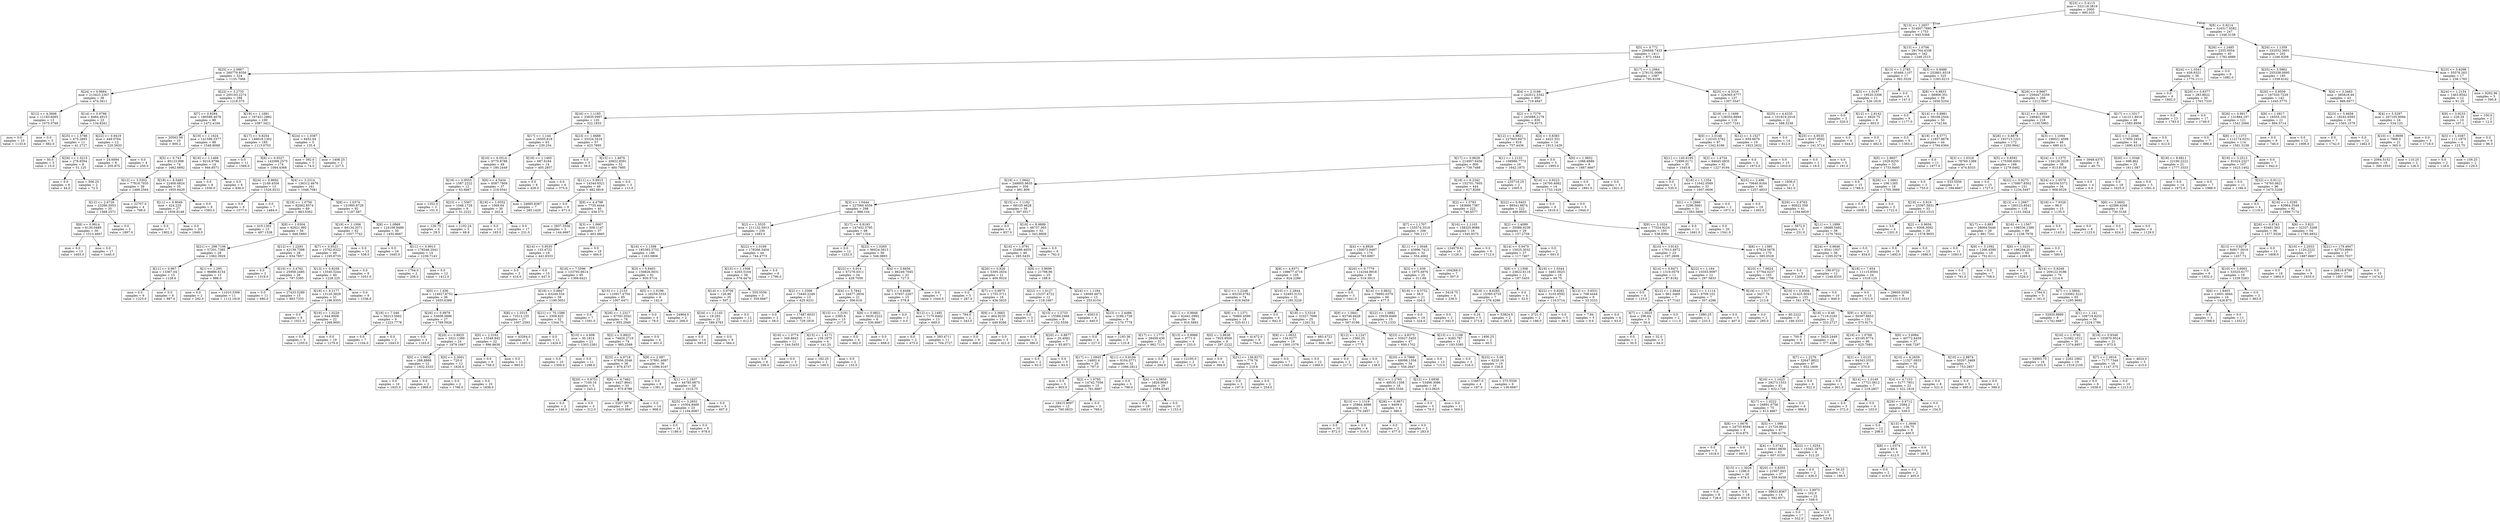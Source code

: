 digraph Tree {
node [shape=box] ;
0 [label="X[23] <= 5.4115\nmse = 332118.3819\nsamples = 2000\nvalue = 995.033"] ;
1 [label="X[13] <= 1.2657\nmse = 314507.7695\nsamples = 1753\nvalue = 945.5368"] ;
0 -> 1 [labeldistance=2.5, labelangle=45, headlabel="True"] ;
2 [label="X[5] <= 0.772\nmse = 294849.7433\nsamples = 1411\nvalue = 872.1644"] ;
1 -> 2 ;
3 [label="X[25] <= 2.0867\nmse = 260779.9356\nsamples = 324\nvalue = 1135.7068"] ;
2 -> 3 ;
4 [label="X[24] <= 0.9664\nmse = 213423.2307\nsamples = 36\nvalue = 474.3611"] ;
3 -> 4 ;
5 [label="X[12] <= 4.3606\nmse = 11183.6095\nsamples = 13\nvalue = 1075.0769"] ;
4 -> 5 ;
6 [label="mse = 0.0\nsamples = 10\nvalue = 1133.0"] ;
5 -> 6 ;
7 [label="mse = 0.0\nsamples = 3\nvalue = 882.0"] ;
5 -> 7 ;
8 [label="X[14] <= 0.9786\nmse = 8484.4915\nsamples = 23\nvalue = 134.8261"] ;
4 -> 8 ;
9 [label="X[25] <= 1.5786\nmse = 475.2893\nsamples = 11\nvalue = 41.2727"] ;
8 -> 9 ;
10 [label="mse = 50.0\nsamples = 3\nvalue = 15.0"] ;
9 -> 10 ;
11 [label="X[26] <= 1.0215\nmse = 278.8594\nsamples = 8\nvalue = 51.125"] ;
9 -> 11 ;
12 [label="mse = 0.0\nsamples = 6\nvalue = 44.0"] ;
11 -> 12 ;
13 [label="mse = 506.25\nsamples = 2\nvalue = 72.5"] ;
11 -> 13 ;
14 [label="X[22] <= 0.9419\nmse = 449.0764\nsamples = 12\nvalue = 220.5833"] ;
8 -> 14 ;
15 [label="mse = 24.6094\nsamples = 8\nvalue = 205.875"] ;
14 -> 15 ;
16 [label="mse = 0.0\nsamples = 4\nvalue = 250.0"] ;
14 -> 16 ;
17 [label="X[23] <= 3.2735\nmse = 205193.2274\nsamples = 288\nvalue = 1218.375"] ;
3 -> 17 ;
18 [label="X[7] <= 0.8284\nmse = 180598.4678\nsamples = 98\nvalue = 1472.4184"] ;
17 -> 18 ;
19 [label="mse = 20563.56\nsamples = 10\nvalue = 800.2"] ;
18 -> 19 ;
20 [label="X[19] <= 1.1624\nmse = 141599.3377\nsamples = 88\nvalue = 1548.8068"] ;
18 -> 20 ;
21 [label="X[5] <= 0.743\nmse = 85123.998\nsamples = 74\nvalue = 1662.6892"] ;
20 -> 21 ;
22 [label="X[12] <= 3.5302\nmse = 77818.7035\nsamples = 39\nvalue = 1489.2564"] ;
21 -> 22 ;
23 [label="X[12] <= 2.6726\nmse = 23266.3053\nsamples = 35\nvalue = 1568.2571"] ;
22 -> 23 ;
24 [label="X[8] <= 0.9814\nmse = 6130.0489\nsamples = 30\nvalue = 1513.4667"] ;
23 -> 24 ;
25 [label="mse = 0.0\nsamples = 13\nvalue = 1603.0"] ;
24 -> 25 ;
26 [label="mse = 0.0\nsamples = 17\nvalue = 1445.0"] ;
24 -> 26 ;
27 [label="mse = 0.0\nsamples = 5\nvalue = 1897.0"] ;
23 -> 27 ;
28 [label="mse = 22707.0\nsamples = 4\nvalue = 798.0"] ;
22 -> 28 ;
29 [label="X[18] <= 8.5483\nmse = 22400.6824\nsamples = 35\nvalue = 1855.9429"] ;
21 -> 29 ;
30 [label="X[11] <= 0.9049\nmse = 424.225\nsamples = 27\nvalue = 1936.8148"] ;
29 -> 30 ;
31 [label="mse = 0.0\nsamples = 7\nvalue = 1902.0"] ;
30 -> 31 ;
32 [label="mse = 0.0\nsamples = 20\nvalue = 1949.0"] ;
30 -> 32 ;
33 [label="mse = 0.0\nsamples = 8\nvalue = 1583.0"] ;
29 -> 33 ;
34 [label="X[16] <= 1.1468\nmse = 9216.9796\nsamples = 14\nvalue = 946.8571"] ;
20 -> 34 ;
35 [label="mse = 0.0\nsamples = 8\nvalue = 1030.0"] ;
34 -> 35 ;
36 [label="mse = 0.0\nsamples = 6\nvalue = 836.0"] ;
34 -> 36 ;
37 [label="X[19] <= 1.1681\nmse = 167421.2882\nsamples = 190\nvalue = 1087.3421"] ;
17 -> 37 ;
38 [label="X[17] <= 0.8254\nmse = 146618.1302\nsamples = 185\nvalue = 1113.0703"] ;
37 -> 38 ;
39 [label="mse = 0.0\nsamples = 11\nvalue = 1566.0"] ;
38 -> 39 ;
40 [label="X[8] <= 0.9327\nmse = 142098.2575\nsamples = 174\nvalue = 1084.4368"] ;
38 -> 40 ;
41 [label="X[24] <= 0.9692\nmse = 2149.4556\nsamples = 13\nvalue = 1526.9231"] ;
40 -> 41 ;
42 [label="mse = 0.0\nsamples = 6\nvalue = 1577.0"] ;
41 -> 42 ;
43 [label="mse = 0.0\nsamples = 7\nvalue = 1484.0"] ;
41 -> 43 ;
44 [label="X[4] <= 3.2314\nmse = 136312.4676\nsamples = 161\nvalue = 1048.7081"] ;
40 -> 44 ;
45 [label="X[19] <= 1.0756\nmse = 82062.8574\nsamples = 69\nvalue = 863.5362"] ;
44 -> 45 ;
46 [label="mse = 410.1302\nsamples = 13\nvalue = 497.1538"] ;
45 -> 46 ;
47 [label="X[8] <= 1.0304\nmse = 62621.992\nsamples = 56\nvalue = 948.5893"] ;
45 -> 47 ;
48 [label="X[21] <= 298.7106\nmse = 57201.7385\nsamples = 28\nvalue = 1062.3929"] ;
47 -> 48 ;
49 [label="X[11] <= 0.967\nmse = 13367.04\nsamples = 15\nvalue = 1128.6"] ;
48 -> 49 ;
50 [label="mse = 0.0\nsamples = 9\nvalue = 1223.0"] ;
49 -> 50 ;
51 [label="mse = 0.0\nsamples = 6\nvalue = 987.0"] ;
49 -> 51 ;
52 [label="X[1] <= 1.295\nmse = 96886.6154\nsamples = 13\nvalue = 986.0"] ;
48 -> 52 ;
53 [label="mse = 0.0\nsamples = 2\nvalue = 292.0"] ;
52 -> 53 ;
54 [label="mse = 11010.3306\nsamples = 11\nvalue = 1112.1818"] ;
52 -> 54 ;
55 [label="X[12] <= 1.2293\nmse = 42139.7398\nsamples = 28\nvalue = 834.7857"] ;
47 -> 55 ;
56 [label="mse = 0.0\nsamples = 2\nvalue = 1319.0"] ;
55 -> 56 ;
57 [label="X[10] <= 3.4762\nmse = 25958.2485\nsamples = 26\nvalue = 797.5385"] ;
55 -> 57 ;
58 [label="mse = 0.0\nsamples = 11\nvalue = 680.0"] ;
57 -> 58 ;
59 [label="mse = 27433.5289\nsamples = 15\nvalue = 883.7333"] ;
57 -> 59 ;
60 [label="X[8] <= 1.0374\nmse = 131995.8729\nsamples = 92\nvalue = 1187.587"] ;
44 -> 60 ;
61 [label="X[19] <= 1.1006\nmse = 84134.2071\nsamples = 62\nvalue = 1057.7742"] ;
60 -> 61 ;
62 [label="X[7] <= 0.9521\nmse = 15762.8322\nsamples = 49\nvalue = 1195.6735"] ;
61 -> 62 ;
63 [label="X[13] <= 0.8258\nmse = 13540.5244\nsamples = 40\nvalue = 1228.225"] ;
62 -> 63 ;
64 [label="X[18] <= 9.2177\nmse = 13120.3829\nsamples = 31\nvalue = 1196.9355"] ;
63 -> 64 ;
65 [label="mse = 0.0\nsamples = 9\nvalue = 1021.0"] ;
64 -> 65 ;
66 [label="X[19] <= 1.0229\nmse = 644.9008\nsamples = 22\nvalue = 1268.9091"] ;
64 -> 66 ;
67 [label="mse = 0.0\nsamples = 3\nvalue = 1205.0"] ;
66 -> 67 ;
68 [label="mse = 0.0\nsamples = 19\nvalue = 1279.0"] ;
66 -> 68 ;
69 [label="mse = 0.0\nsamples = 9\nvalue = 1336.0"] ;
63 -> 69 ;
70 [label="mse = 0.0\nsamples = 9\nvalue = 1051.0"] ;
62 -> 70 ;
71 [label="mse = 0.0\nsamples = 13\nvalue = 538.0"] ;
61 -> 71 ;
72 [label="X[8] <= 1.0868\nmse = 124109.8489\nsamples = 30\nvalue = 1455.8667"] ;
60 -> 72 ;
73 [label="mse = 0.0\nsamples = 16\nvalue = 1645.0"] ;
72 -> 73 ;
74 [label="X[11] <= 0.9913\nmse = 178346.2041\nsamples = 14\nvalue = 1239.7143"] ;
72 -> 74 ;
75 [label="mse = 1764.0\nsamples = 2\nvalue = 206.0"] ;
74 -> 75 ;
76 [label="mse = 0.0\nsamples = 12\nvalue = 1412.0"] ;
74 -> 76 ;
77 [label="X[24] <= 1.0387\nmse = 6452.64\nsamples = 5\nvalue = 135.4"] ;
37 -> 77 ;
78 [label="mse = 392.0\nsamples = 3\nvalue = 74.0"] ;
77 -> 78 ;
79 [label="mse = 1406.25\nsamples = 2\nvalue = 227.5"] ;
77 -> 79 ;
80 [label="X[17] <= 1.2064\nmse = 278132.0096\nsamples = 1087\nvalue = 793.6109"] ;
2 -> 80 ;
81 [label="X[4] <= 2.3188\nmse = 242012.5342\nsamples = 950\nvalue = 719.4947"] ;
80 -> 81 ;
82 [label="X[16] <= 1.1185\nmse = 33835.0997\nsamples = 120\nvalue = 322.1833"] ;
81 -> 82 ;
83 [label="X[17] <= 1.144\nmse = 16505.618\nsamples = 63\nvalue = 230.254"] ;
82 -> 83 ;
84 [label="X[10] <= 6.0514\nmse = 9770.8788\nsamples = 49\nvalue = 180.2449"] ;
83 -> 84 ;
85 [label="X[19] <= 0.9555\nmse = 1587.2222\nsamples = 12\nvalue = 63.6667"] ;
84 -> 85 ;
86 [label="mse = 1352.0\nsamples = 3\nvalue = 101.0"] ;
85 -> 86 ;
87 [label="X[23] <= 1.5567\nmse = 1046.1728\nsamples = 9\nvalue = 51.2222"] ;
85 -> 87 ;
88 [label="mse = 126.75\nsamples = 4\nvalue = 29.5"] ;
87 -> 88 ;
89 [label="mse = 1102.24\nsamples = 5\nvalue = 68.6"] ;
87 -> 89 ;
90 [label="X[6] <= 4.5434\nmse = 6587.7809\nsamples = 37\nvalue = 218.0541"] ;
84 -> 90 ;
91 [label="X[19] <= 1.0552\nmse = 1069.64\nsamples = 30\nvalue = 202.4"] ;
90 -> 91 ;
92 [label="mse = 0.0\nsamples = 13\nvalue = 165.0"] ;
91 -> 92 ;
93 [label="mse = 0.0\nsamples = 17\nvalue = 231.0"] ;
91 -> 93 ;
94 [label="mse = 24685.8367\nsamples = 7\nvalue = 285.1429"] ;
90 -> 94 ;
95 [label="X[19] <= 1.1465\nmse = 687.9184\nsamples = 14\nvalue = 405.2857"] ;
83 -> 95 ;
96 [label="mse = 0.0\nsamples = 8\nvalue = 428.0"] ;
95 -> 96 ;
97 [label="mse = 0.0\nsamples = 6\nvalue = 375.0"] ;
95 -> 97 ;
98 [label="X[23] <= 1.6688\nmse = 33324.3416\nsamples = 57\nvalue = 423.7895"] ;
82 -> 98 ;
99 [label="mse = 0.0\nsamples = 5\nvalue = 39.0"] ;
98 -> 99 ;
100 [label="X[15] <= 1.4676\nmse = 20922.8591\nsamples = 52\nvalue = 460.7885"] ;
98 -> 100 ;
101 [label="X[11] <= 0.8915\nmse = 14344.9321\nsamples = 49\nvalue = 482.0816"] ;
100 -> 101 ;
102 [label="mse = 0.0\nsamples = 9\nvalue = 671.0"] ;
101 -> 102 ;
103 [label="X[9] <= 4.4798\nmse = 7735.4444\nsamples = 40\nvalue = 439.575"] ;
101 -> 103 ;
104 [label="mse = 2837.5556\nsamples = 3\nvalue = 144.6667"] ;
103 -> 104 ;
105 [label="X[3] <= 1.0667\nmse = 509.1147\nsamples = 37\nvalue = 463.4865"] ;
103 -> 105 ;
106 [label="X[14] <= 0.9535\nmse = 133.4722\nsamples = 18\nvalue = 441.8333"] ;
105 -> 106 ;
107 [label="mse = 0.0\nsamples = 3\nvalue = 416.0"] ;
106 -> 107 ;
108 [label="mse = 0.0\nsamples = 15\nvalue = 447.0"] ;
106 -> 108 ;
109 [label="mse = 0.0\nsamples = 19\nvalue = 484.0"] ;
105 -> 109 ;
110 [label="mse = 0.0\nsamples = 3\nvalue = 113.0"] ;
100 -> 110 ;
111 [label="X[2] <= 1.7279\nmse = 245988.2178\nsamples = 830\nvalue = 776.9373"] ;
81 -> 111 ;
112 [label="X[12] <= 4.9821\nmse = 227603.8473\nsamples = 816\nvalue = 757.4436"] ;
111 -> 112 ;
113 [label="X[17] <= 0.9629\nmse = 214007.6456\nsamples = 800\nvalue = 739.7488"] ;
112 -> 113 ;
114 [label="X[19] <= 1.0642\nmse = 248805.9635\nsamples = 356\nvalue = 891.809"] ;
113 -> 114 ;
115 [label="X[3] <= 1.0444\nmse = 227060.4556\nsamples = 298\nvalue = 988.104"] ;
114 -> 115 ;
116 [label="X[2] <= 1.5535\nmse = 211132.5913\nsamples = 230\nvalue = 1083.0"] ;
115 -> 116 ;
117 [label="X[16] <= 1.1398\nmse = 185385.3752\nsamples = 186\nvalue = 1163.0806"] ;
116 -> 117 ;
118 [label="X[18] <= 7.5596\nmse = 133793.6614\nsamples = 95\nvalue = 1366.6421"] ;
117 -> 118 ;
119 [label="X[0] <= 1.456\nmse = 114927.6752\nsamples = 36\nvalue = 1655.6389"] ;
118 -> 119 ;
120 [label="X[18] <= 7.046\nmse = 50213.5062\nsamples = 9\nvalue = 1223.7778"] ;
119 -> 120 ;
121 [label="mse = 0.0\nsamples = 7\nvalue = 1104.0"] ;
120 -> 121 ;
122 [label="mse = 0.0\nsamples = 2\nvalue = 1643.0"] ;
120 -> 122 ;
123 [label="X[26] <= 0.9979\nmse = 53608.3896\nsamples = 27\nvalue = 1799.5926"] ;
119 -> 123 ;
124 [label="mse = 0.0\nsamples = 3\nvalue = 1163.0"] ;
123 -> 124 ;
125 [label="X[20] <= 0.8925\nmse = 3321.1389\nsamples = 24\nvalue = 1879.1667"] ;
123 -> 125 ;
126 [label="X[0] <= 1.9852\nmse = 268.8889\nsamples = 12\nvalue = 1932.3333"] ;
125 -> 126 ;
127 [label="mse = 0.0\nsamples = 10\nvalue = 1925.0"] ;
126 -> 127 ;
128 [label="mse = 0.0\nsamples = 2\nvalue = 1969.0"] ;
126 -> 128 ;
129 [label="X[0] <= 2.3001\nmse = 720.0\nsamples = 12\nvalue = 1826.0"] ;
125 -> 129 ;
130 [label="mse = 0.0\nsamples = 2\nvalue = 1766.0"] ;
129 -> 130 ;
131 [label="mse = 0.0\nsamples = 10\nvalue = 1838.0"] ;
129 -> 131 ;
132 [label="X[19] <= 0.9847\nmse = 63249.534\nsamples = 59\nvalue = 1190.3051"] ;
118 -> 132 ;
133 [label="X[8] <= 1.0315\nmse = 72513.155\nsamples = 27\nvalue = 1007.2593"] ;
132 -> 133 ;
134 [label="X[0] <= 2.3162\nmse = 13349.845\nsamples = 22\nvalue = 896.8636"] ;
133 -> 134 ;
135 [label="mse = 0.0\nsamples = 9\nvalue = 758.0"] ;
134 -> 135 ;
136 [label="mse = 0.0\nsamples = 13\nvalue = 993.0"] ;
134 -> 136 ;
137 [label="mse = 43264.0\nsamples = 5\nvalue = 1493.0"] ;
133 -> 137 ;
138 [label="X[21] <= 70.1586\nmse = 3309.625\nsamples = 32\nvalue = 1344.75"] ;
132 -> 138 ;
139 [label="mse = 0.0\nsamples = 11\nvalue = 1424.0"] ;
138 -> 139 ;
140 [label="X[10] <= 4.608\nmse = 30.1814\nsamples = 21\nvalue = 1303.2381"] ;
138 -> 140 ;
141 [label="mse = 0.0\nsamples = 10\nvalue = 1309.0"] ;
140 -> 141 ;
142 [label="mse = 0.0\nsamples = 11\nvalue = 1298.0"] ;
140 -> 142 ;
143 [label="X[3] <= 0.8403\nmse = 150826.0031\nsamples = 91\nvalue = 950.5714"] ;
117 -> 143 ;
144 [label="X[15] <= 1.2153\nmse = 110917.4754\nsamples = 85\nvalue = 1007.6471"] ;
143 -> 144 ;
145 [label="mse = 0.0\nsamples = 7\nvalue = 1591.0"] ;
144 -> 145 ;
146 [label="X[26] <= 1.2317\nmse = 87591.0541\nsamples = 78\nvalue = 955.2949"] ;
144 -> 146 ;
147 [label="X[2] <= 0.8825\nmse = 74820.2719\nsamples = 74\nvalue = 985.2568"] ;
146 -> 147 ;
148 [label="X[25] <= 4.9718\nmse = 67856.3546\nsamples = 38\nvalue = 879.4737"] ;
147 -> 148 ;
149 [label="X[20] <= 0.8751\nmse = 7100.16\nsamples = 5\nvalue = 243.2"] ;
148 -> 149 ;
150 [label="mse = 0.0\nsamples = 2\nvalue = 140.0"] ;
149 -> 150 ;
151 [label="mse = 0.0\nsamples = 3\nvalue = 312.0"] ;
149 -> 151 ;
152 [label="X[9] <= 4.7482\nmse = 6427.8641\nsamples = 33\nvalue = 975.8788"] ;
148 -> 152 ;
153 [label="mse = 5267.5679\nsamples = 19\nvalue = 1025.8947"] ;
152 -> 153 ;
154 [label="mse = 0.0\nsamples = 14\nvalue = 908.0"] ;
152 -> 154 ;
155 [label="X[9] <= 2.087\nmse = 57891.4097\nsamples = 36\nvalue = 1096.9167"] ;
147 -> 155 ;
156 [label="mse = 0.0\nsamples = 8\nvalue = 1381.0"] ;
155 -> 156 ;
157 [label="X[1] <= 1.1837\nmse = 44785.6875\nsamples = 28\nvalue = 1015.75"] ;
155 -> 157 ;
158 [label="X[25] <= 3.2852\nmse = 10304.8469\nsamples = 23\nvalue = 1104.6087"] ;
157 -> 158 ;
159 [label="mse = 0.0\nsamples = 14\nvalue = 1186.0"] ;
158 -> 159 ;
160 [label="mse = 0.0\nsamples = 9\nvalue = 978.0"] ;
158 -> 160 ;
161 [label="mse = 0.0\nsamples = 5\nvalue = 607.0"] ;
157 -> 161 ;
162 [label="mse = 0.0\nsamples = 4\nvalue = 401.0"] ;
146 -> 162 ;
163 [label="X[5] <= 1.0196\nmse = 16259.3333\nsamples = 6\nvalue = 142.0"] ;
143 -> 163 ;
164 [label="mse = 0.0\nsamples = 4\nvalue = 79.0"] ;
163 -> 164 ;
165 [label="mse = 24964.0\nsamples = 2\nvalue = 268.0"] ;
163 -> 165 ;
166 [label="X[22] <= 1.0199\nmse = 178266.3404\nsamples = 44\nvalue = 744.4773"] ;
116 -> 166 ;
167 [label="X[15] <= 1.1508\nmse = 4263.5104\nsamples = 38\nvalue = 578.4474"] ;
166 -> 167 ;
168 [label="X[14] <= 0.9706\nmse = 126.96\nsamples = 35\nvalue = 597.2"] ;
167 -> 168 ;
169 [label="X[24] <= 1.1145\nmse = 19.293\nsamples = 23\nvalue = 589.4783"] ;
168 -> 169 ;
170 [label="mse = 0.0\nsamples = 14\nvalue = 593.0"] ;
169 -> 170 ;
171 [label="mse = 0.0\nsamples = 9\nvalue = 584.0"] ;
169 -> 171 ;
172 [label="mse = 0.0\nsamples = 12\nvalue = 612.0"] ;
168 -> 172 ;
173 [label="mse = 555.5556\nsamples = 3\nvalue = 359.6667"] ;
167 -> 173 ;
174 [label="mse = 0.0\nsamples = 6\nvalue = 1796.0"] ;
166 -> 174 ;
175 [label="X[17] <= 0.8193\nmse = 147452.3795\nsamples = 68\nvalue = 667.1324"] ;
115 -> 175 ;
176 [label="mse = 0.0\nsamples = 12\nvalue = 1232.0"] ;
175 -> 176 ;
177 [label="X[22] <= 1.0265\nmse = 96024.5813\nsamples = 56\nvalue = 546.0893"] ;
175 -> 177 ;
178 [label="X[22] <= 0.914\nmse = 67276.0311\nsamples = 34\nvalue = 428.7059"] ;
177 -> 178 ;
179 [label="X[2] <= 1.3306\nmse = 73440.2249\nsamples = 13\nvalue = 625.9231"] ;
178 -> 179 ;
180 [label="mse = 0.0\nsamples = 2\nvalue = 58.0"] ;
179 -> 180 ;
181 [label="mse = 17487.6033\nsamples = 11\nvalue = 729.1818"] ;
179 -> 181 ;
182 [label="X[4] <= 5.7842\nmse = 24477.2834\nsamples = 21\nvalue = 306.619"] ;
178 -> 182 ;
183 [label="X[15] <= 1.3191\nmse = 2385.6\nsamples = 15\nvalue = 217.0"] ;
182 -> 183 ;
184 [label="X[16] <= 1.0774\nmse = 349.8843\nsamples = 11\nvalue = 244.5455"] ;
183 -> 184 ;
185 [label="mse = 0.0\nsamples = 8\nvalue = 256.0"] ;
184 -> 185 ;
186 [label="mse = 0.0\nsamples = 3\nvalue = 214.0"] ;
184 -> 186 ;
187 [label="X[15] <= 1.4171\nmse = 159.1875\nsamples = 4\nvalue = 141.25"] ;
183 -> 187 ;
188 [label="mse = 182.25\nsamples = 2\nvalue = 149.5"] ;
187 -> 188 ;
189 [label="mse = 0.0\nsamples = 2\nvalue = 133.0"] ;
187 -> 189 ;
190 [label="X[8] <= 0.9821\nmse = 9430.2222\nsamples = 6\nvalue = 530.6667"] ;
182 -> 190 ;
191 [label="mse = 0.0\nsamples = 4\nvalue = 462.0"] ;
190 -> 191 ;
192 [label="mse = 0.0\nsamples = 2\nvalue = 668.0"] ;
190 -> 192 ;
193 [label="X[4] <= 5.6656\nmse = 86249.7045\nsamples = 22\nvalue = 727.5"] ;
177 -> 193 ;
194 [label="X[7] <= 0.8498\nmse = 57937.2267\nsamples = 15\nvalue = 579.8"] ;
193 -> 194 ;
195 [label="mse = 0.0\nsamples = 2\nvalue = 0.0"] ;
194 -> 195 ;
196 [label="X[12] <= 2.1485\nmse = 7175.8462\nsamples = 13\nvalue = 669.0"] ;
194 -> 196 ;
197 [label="mse = 0.0\nsamples = 2\nvalue = 475.0"] ;
196 -> 197 ;
198 [label="mse = 393.4711\nsamples = 11\nvalue = 704.2727"] ;
196 -> 198 ;
199 [label="mse = 0.0\nsamples = 7\nvalue = 1044.0"] ;
193 -> 199 ;
200 [label="X[15] <= 1.1182\nmse = 68105.4628\nsamples = 58\nvalue = 397.0517"] ;
114 -> 200 ;
201 [label="mse = 0.0\nsamples = 6\nvalue = 857.0"] ;
200 -> 201 ;
202 [label="X[18] <= 8.9889\nmse = 48737.365\nsamples = 52\nvalue = 343.9808"] ;
200 -> 202 ;
203 [label="X[16] <= 1.0791\nmse = 25498.4655\nsamples = 46\nvalue = 285.5435"] ;
202 -> 203 ;
204 [label="X[20] <= 0.928\nmse = 5395.2834\nsamples = 21\nvalue = 400.9524"] ;
203 -> 204 ;
205 [label="mse = 0.0\nsamples = 5\nvalue = 287.0"] ;
204 -> 205 ;
206 [label="X[7] <= 0.9975\nmse = 1755.3711\nsamples = 16\nvalue = 436.5625"] ;
204 -> 206 ;
207 [label="mse = 784.0\nsamples = 2\nvalue = 343.0"] ;
206 -> 207 ;
208 [label="X[9] <= 3.3663\nmse = 464.9235\nsamples = 14\nvalue = 449.9286"] ;
206 -> 208 ;
209 [label="mse = 0.0\nsamples = 9\nvalue = 466.0"] ;
208 -> 209 ;
210 [label="mse = 0.0\nsamples = 5\nvalue = 421.0"] ;
208 -> 210 ;
211 [label="X[9] <= 3.9699\nmse = 21798.96\nsamples = 25\nvalue = 188.6"] ;
203 -> 211 ;
212 [label="X[22] <= 1.0127\nmse = 15237.4722\nsamples = 12\nvalue = 118.1667"] ;
211 -> 212 ;
213 [label="mse = 0.0\nsamples = 3\nvalue = 15.0"] ;
212 -> 213 ;
214 [label="X[15] <= 1.2733\nmse = 15586.2469\nsamples = 9\nvalue = 152.5556"] ;
212 -> 214 ;
215 [label="mse = 0.0\nsamples = 2\nvalue = 386.0"] ;
214 -> 215 ;
216 [label="X[20] <= 0.8877\nmse = 20.4082\nsamples = 7\nvalue = 85.8571"] ;
214 -> 216 ;
217 [label="mse = 0.0\nsamples = 2\nvalue = 93.0"] ;
216 -> 217 ;
218 [label="mse = 0.0\nsamples = 5\nvalue = 83.0"] ;
216 -> 218 ;
219 [label="X[24] <= 1.1184\nmse = 19049.4675\nsamples = 13\nvalue = 253.6154"] ;
211 -> 219 ;
220 [label="mse = 4563.0\nsamples = 4\nvalue = 440.0"] ;
219 -> 220 ;
221 [label="X[23] <= 2.4486\nmse = 3186.1728\nsamples = 9\nvalue = 170.7778"] ;
219 -> 221 ;
222 [label="mse = 0.0\nsamples = 4\nvalue = 227.0"] ;
221 -> 222 ;
223 [label="mse = 1183.36\nsamples = 5\nvalue = 125.8"] ;
221 -> 223 ;
224 [label="mse = 0.0\nsamples = 6\nvalue = 792.0"] ;
202 -> 224 ;
225 [label="X[18] <= 6.2342\nmse = 152701.7605\nsamples = 444\nvalue = 617.8266"] ;
113 -> 225 ;
226 [label="X[2] <= 1.5783\nmse = 183666.7387\nsamples = 222\nvalue = 746.6577"] ;
225 -> 226 ;
227 [label="X[7] <= 1.1707\nmse = 155574.3516\nsamples = 206\nvalue = 700.1117"] ;
226 -> 227 ;
228 [label="X[4] <= 4.8926\nmse = 150072.9497\nsamples = 174\nvalue = 763.6897"] ;
227 -> 228 ;
229 [label="X[9] <= 4.8371\nmse = 108677.4716\nsamples = 105\nvalue = 924.2286"] ;
228 -> 229 ;
230 [label="X[1] <= 1.2248\nmse = 93230.0782\nsamples = 74\nvalue = 816.9459"] ;
229 -> 230 ;
231 [label="X[11] <= 0.9948\nmse = 62441.0992\nsamples = 56\nvalue = 910.5893"] ;
230 -> 231 ;
232 [label="X[17] <= 1.1771\nmse = 28458.436\nsamples = 52\nvalue = 962.7115"] ;
231 -> 232 ;
233 [label="X[17] <= 1.0945\nmse = 14802.4\nsamples = 20\nvalue = 797.0"] ;
232 -> 233 ;
234 [label="mse = 0.0\nsamples = 5\nvalue = 903.0"] ;
233 -> 234 ;
235 [label="X[2] <= 1.0785\nmse = 14742.7556\nsamples = 15\nvalue = 761.6667"] ;
233 -> 235 ;
236 [label="mse = 18415.9097\nsamples = 12\nvalue = 760.0833"] ;
235 -> 236 ;
237 [label="mse = 0.0\nsamples = 3\nvalue = 768.0"] ;
235 -> 237 ;
238 [label="X[11] <= 0.8194\nmse = 9104.0771\nsamples = 32\nvalue = 1066.2812"] ;
232 -> 238 ;
239 [label="mse = 0.0\nsamples = 3\nvalue = 798.0"] ;
238 -> 239 ;
240 [label="X[4] <= 4.0859\nmse = 1829.9643\nsamples = 29\nvalue = 1094.0345"] ;
238 -> 240 ;
241 [label="mse = 0.0\nsamples = 19\nvalue = 1063.0"] ;
240 -> 241 ;
242 [label="mse = 0.0\nsamples = 10\nvalue = 1153.0"] ;
240 -> 242 ;
243 [label="X[13] <= 0.8988\nmse = 9771.0\nsamples = 4\nvalue = 233.0"] ;
231 -> 243 ;
244 [label="mse = 0.0\nsamples = 2\nvalue = 294.0"] ;
243 -> 244 ;
245 [label="mse = 12100.0\nsamples = 2\nvalue = 172.0"] ;
243 -> 245 ;
246 [label="X[8] <= 1.1371\nmse = 76860.4599\nsamples = 18\nvalue = 525.6111"] ;
230 -> 246 ;
247 [label="X[0] <= 3.8636\nmse = 7925.9506\nsamples = 9\nvalue = 297.2222"] ;
246 -> 247 ;
248 [label="mse = 0.0\nsamples = 4\nvalue = 394.0"] ;
247 -> 248 ;
249 [label="X[21] <= 136.8272\nmse = 779.76\nsamples = 5\nvalue = 219.8"] ;
247 -> 249 ;
250 [label="mse = 0.0\nsamples = 3\nvalue = 197.0"] ;
249 -> 250 ;
251 [label="mse = 0.0\nsamples = 2\nvalue = 254.0"] ;
249 -> 251 ;
252 [label="mse = 41472.0\nsamples = 9\nvalue = 754.0"] ;
246 -> 252 ;
253 [label="X[10] <= 2.2844\nmse = 52493.3153\nsamples = 31\nvalue = 1180.3226"] ;
229 -> 253 ;
254 [label="mse = 0.0\nsamples = 6\nvalue = 842.0"] ;
253 -> 254 ;
255 [label="X[18] <= 5.5318\nmse = 31027.7696\nsamples = 25\nvalue = 1261.52"] ;
253 -> 255 ;
256 [label="X[8] <= 1.0633\nmse = 134.0277\nsamples = 19\nvalue = 1360.1579"] ;
255 -> 256 ;
257 [label="mse = 0.0\nsamples = 7\nvalue = 1345.0"] ;
256 -> 257 ;
258 [label="mse = 0.0\nsamples = 12\nvalue = 1369.0"] ;
256 -> 258 ;
259 [label="mse = 483.4722\nsamples = 6\nvalue = 949.1667"] ;
255 -> 259 ;
260 [label="X[20] <= 0.7779\nmse = 114164.9918\nsamples = 69\nvalue = 519.3913"] ;
228 -> 260 ;
261 [label="mse = 0.0\nsamples = 3\nvalue = 1441.0"] ;
260 -> 261 ;
262 [label="X[14] <= 0.8632\nmse = 78992.0379\nsamples = 66\nvalue = 477.5"] ;
260 -> 262 ;
263 [label="X[9] <= 1.3841\nmse = 63746.8428\nsamples = 51\nvalue = 567.0196"] ;
262 -> 263 ;
264 [label="X[12] <= 4.1247\nmse = 1560.25\nsamples = 4\nvalue = 177.5"] ;
263 -> 264 ;
265 [label="mse = 0.0\nsamples = 2\nvalue = 217.0"] ;
264 -> 265 ;
266 [label="mse = 0.0\nsamples = 2\nvalue = 138.0"] ;
264 -> 266 ;
267 [label="X[23] <= 4.8375\nmse = 55027.5455\nsamples = 47\nvalue = 600.1702"] ;
263 -> 267 ;
268 [label="X[20] <= 0.7969\nmse = 69098.1358\nsamples = 34\nvalue = 556.2647"] ;
267 -> 268 ;
269 [label="X[1] <= 1.2765\nmse = 48535.1358\nsamples = 18\nvalue = 683.5556"] ;
268 -> 269 ;
270 [label="X[13] <= 1.1319\nmse = 25864.4898\nsamples = 14\nvalue = 770.2857"] ;
269 -> 270 ;
271 [label="mse = 0.0\nsamples = 10\nvalue = 872.0"] ;
270 -> 271 ;
272 [label="mse = 0.0\nsamples = 4\nvalue = 516.0"] ;
270 -> 272 ;
273 [label="X[26] <= 0.9871\nmse = 9409.0\nsamples = 4\nvalue = 380.0"] ;
269 -> 273 ;
274 [label="mse = 0.0\nsamples = 2\nvalue = 477.0"] ;
273 -> 274 ;
275 [label="mse = 0.0\nsamples = 2\nvalue = 283.0"] ;
273 -> 275 ;
276 [label="X[12] <= 3.6838\nmse = 53496.3086\nsamples = 16\nvalue = 413.0625"] ;
268 -> 276 ;
277 [label="mse = 0.0\nsamples = 5\nvalue = 70.0"] ;
276 -> 277 ;
278 [label="mse = 0.0\nsamples = 11\nvalue = 569.0"] ;
276 -> 278 ;
279 [label="mse = 0.0\nsamples = 13\nvalue = 715.0"] ;
267 -> 279 ;
280 [label="X[22] <= 1.0892\nmse = 10939.8489\nsamples = 15\nvalue = 173.1333"] ;
262 -> 280 ;
281 [label="X[13] <= 1.1198\nmse = 9283.787\nsamples = 13\nvalue = 193.5385"] ;
280 -> 281 ;
282 [label="mse = 0.0\nsamples = 3\nvalue = 316.0"] ;
281 -> 282 ;
283 [label="X[23] <= 5.08\nmse = 6220.16\nsamples = 10\nvalue = 156.8"] ;
281 -> 283 ;
284 [label="mse = 13467.0\nsamples = 4\nvalue = 187.0"] ;
283 -> 284 ;
285 [label="mse = 375.5556\nsamples = 6\nvalue = 136.6667"] ;
283 -> 285 ;
286 [label="mse = 1406.25\nsamples = 2\nvalue = 40.5"] ;
280 -> 286 ;
287 [label="X[11] <= 1.0048\nmse = 43996.7412\nsamples = 32\nvalue = 354.4062"] ;
227 -> 287 ;
288 [label="X[3] <= 1.039\nmse = 1975.4976\nsamples = 25\nvalue = 311.68"] ;
287 -> 288 ;
289 [label="X[18] <= 4.3752\nmse = 38.0\nsamples = 21\nvalue = 326.0"] ;
288 -> 289 ;
290 [label="mse = 0.0\nsamples = 19\nvalue = 324.0"] ;
289 -> 290 ;
291 [label="mse = 0.0\nsamples = 2\nvalue = 345.0"] ;
289 -> 291 ;
292 [label="mse = 5418.75\nsamples = 4\nvalue = 236.5"] ;
288 -> 292 ;
293 [label="mse = 164268.0\nsamples = 7\nvalue = 507.0"] ;
287 -> 293 ;
294 [label="X[16] <= 1.1103\nmse = 158325.8086\nsamples = 16\nvalue = 1345.9375"] ;
226 -> 294 ;
295 [label="mse = 124679.61\nsamples = 10\nvalue = 1126.3"] ;
294 -> 295 ;
296 [label="mse = 0.0\nsamples = 6\nvalue = 1712.0"] ;
294 -> 296 ;
297 [label="X[22] <= 0.9403\nmse = 88541.8874\nsamples = 222\nvalue = 488.9955"] ;
225 -> 297 ;
298 [label="X[2] <= 1.4099\nmse = 35089.9239\nsamples = 29\nvalue = 157.2759"] ;
297 -> 298 ;
299 [label="X[14] <= 0.9479\nmse = 15025.3032\nsamples = 27\nvalue = 117.7407"] ;
298 -> 299 ;
300 [label="X[8] <= 1.1308\nmse = 23622.6116\nsamples = 11\nvalue = 187.5455"] ;
299 -> 300 ;
301 [label="X[18] <= 8.6285\nmse = 15395.6735\nsamples = 7\nvalue = 276.4286"] ;
300 -> 301 ;
302 [label="mse = 0.16\nsamples = 5\nvalue = 273.8"] ;
301 -> 302 ;
303 [label="mse = 53824.0\nsamples = 2\nvalue = 283.0"] ;
301 -> 303 ;
304 [label="mse = 0.0\nsamples = 4\nvalue = 32.0"] ;
300 -> 304 ;
305 [label="X[19] <= 1.0344\nmse = 3461.5625\nsamples = 16\nvalue = 69.75"] ;
299 -> 305 ;
306 [label="X[22] <= 0.9282\nmse = 3103.9592\nsamples = 7\nvalue = 116.5714"] ;
305 -> 306 ;
307 [label="mse = 3721.0\nsamples = 2\nvalue = 188.0"] ;
306 -> 307 ;
308 [label="mse = 0.0\nsamples = 5\nvalue = 88.0"] ;
306 -> 308 ;
309 [label="X[12] <= 3.6531\nmse = 708.4444\nsamples = 9\nvalue = 33.3333"] ;
305 -> 309 ;
310 [label="mse = 7.84\nsamples = 5\nvalue = 9.6"] ;
309 -> 310 ;
311 [label="mse = 0.0\nsamples = 4\nvalue = 63.0"] ;
309 -> 311 ;
312 [label="mse = 0.0\nsamples = 2\nvalue = 691.0"] ;
298 -> 312 ;
313 [label="X[9] <= 3.1024\nmse = 77554.9224\nsamples = 193\nvalue = 538.8394"] ;
297 -> 313 ;
314 [label="X[10] <= 3.9143\nmse = 17013.4972\nsamples = 23\nvalue = 197.2609"] ;
313 -> 314 ;
315 [label="X[14] <= 0.8471\nmse = 1319.0579\nsamples = 11\nvalue = 87.8182"] ;
314 -> 315 ;
316 [label="mse = 0.0\nsamples = 4\nvalue = 123.0"] ;
315 -> 316 ;
317 [label="X[12] <= 2.8848\nmse = 961.3469\nsamples = 7\nvalue = 67.7143"] ;
315 -> 317 ;
318 [label="X[7] <= 1.0025\nmse = 296.64\nsamples = 5\nvalue = 50.4"] ;
317 -> 318 ;
319 [label="mse = 0.0\nsamples = 2\nvalue = 30.0"] ;
318 -> 319 ;
320 [label="mse = 32.0\nsamples = 3\nvalue = 64.0"] ;
318 -> 320 ;
321 [label="mse = 0.0\nsamples = 2\nvalue = 111.0"] ;
317 -> 321 ;
322 [label="X[22] <= 1.164\nmse = 10355.9097\nsamples = 12\nvalue = 297.5833"] ;
314 -> 322 ;
323 [label="X[22] <= 1.1114\nmse = 6709.102\nsamples = 7\nvalue = 357.4286"] ;
322 -> 323 ;
324 [label="mse = 1980.25\nsamples = 2\nvalue = 233.5"] ;
323 -> 324 ;
325 [label="mse = 0.0\nsamples = 5\nvalue = 407.0"] ;
323 -> 325 ;
326 [label="X[19] <= 1.017\nmse = 3427.76\nsamples = 5\nvalue = 213.8"] ;
322 -> 326 ;
327 [label="mse = 0.0\nsamples = 2\nvalue = 285.0"] ;
326 -> 327 ;
328 [label="mse = 80.2222\nsamples = 3\nvalue = 166.3333"] ;
326 -> 328 ;
329 [label="X[8] <= 1.1385\nmse = 67824.5678\nsamples = 170\nvalue = 585.0529"] ;
313 -> 329 ;
330 [label="X[10] <= 7.6624\nmse = 57764.0237\nsamples = 165\nvalue = 566.1758"] ;
329 -> 330 ;
331 [label="X[19] <= 0.9306\nmse = 51425.6043\nsamples = 155\nvalue = 541.4774"] ;
330 -> 331 ;
332 [label="X[18] <= 8.46\nmse = 7119.0165\nsamples = 22\nvalue = 333.2727"] ;
331 -> 332 ;
333 [label="mse = 700.0\nsamples = 8\nvalue = 256.0"] ;
332 -> 333 ;
334 [label="mse = 5425.2449\nsamples = 14\nvalue = 377.4286"] ;
332 -> 334 ;
335 [label="X[9] <= 4.9114\nmse = 50397.8653\nsamples = 133\nvalue = 575.9173"] ;
331 -> 335 ;
336 [label="X[19] <= 1.0768\nmse = 45195.9774\nsamples = 96\nvalue = 625.7083"] ;
335 -> 336 ;
337 [label="X[7] <= 1.2276\nmse = 32647.8822\nsamples = 87\nvalue = 652.1609"] ;
336 -> 337 ;
338 [label="X[16] <= 1.1625\nmse = 29273.1553\nsamples = 81\nvalue = 632.1728"] ;
337 -> 338 ;
339 [label="X[17] <= 1.0222\nmse = 26891.0756\nsamples = 75\nvalue = 613.4667"] ;
338 -> 339 ;
340 [label="X[8] <= 1.0676\nmse = 24755.8594\nsamples = 8\nvalue = 814.875"] ;
339 -> 340 ;
341 [label="mse = 0.0\nsamples = 3\nvalue = 1018.0"] ;
340 -> 341 ;
342 [label="mse = 0.0\nsamples = 5\nvalue = 693.0"] ;
340 -> 342 ;
343 [label="X[5] <= 1.088\nmse = 21724.0642\nsamples = 67\nvalue = 589.4179"] ;
339 -> 343 ;
344 [label="X[4] <= 5.0742\nmse = 16941.9839\nsamples = 63\nvalue = 607.0159"] ;
343 -> 344 ;
345 [label="X[15] <= 1.3026\nmse = 1296.0\nsamples = 26\nvalue = 674.0"] ;
344 -> 345 ;
346 [label="mse = 0.0\nsamples = 8\nvalue = 728.0"] ;
345 -> 346 ;
347 [label="mse = 0.0\nsamples = 18\nvalue = 650.0"] ;
345 -> 347 ;
348 [label="X[20] <= 0.8355\nmse = 22567.943\nsamples = 37\nvalue = 559.9459"] ;
344 -> 348 ;
349 [label="mse = 58631.8367\nsamples = 14\nvalue = 582.8571"] ;
348 -> 349 ;
350 [label="X[10] <= 3.9973\nmse = 102.0\nsamples = 23\nvalue = 546.0"] ;
348 -> 350 ;
351 [label="mse = 0.0\nsamples = 17\nvalue = 552.0"] ;
350 -> 351 ;
352 [label="mse = 0.0\nsamples = 6\nvalue = 529.0"] ;
350 -> 352 ;
353 [label="X[22] <= 1.0254\nmse = 15342.1875\nsamples = 4\nvalue = 312.25"] ;
343 -> 353 ;
354 [label="mse = 0.0\nsamples = 2\nvalue = 436.0"] ;
353 -> 354 ;
355 [label="mse = 56.25\nsamples = 2\nvalue = 188.5"] ;
353 -> 355 ;
356 [label="mse = 0.0\nsamples = 6\nvalue = 866.0"] ;
338 -> 356 ;
357 [label="mse = 0.0\nsamples = 6\nvalue = 922.0"] ;
337 -> 357 ;
358 [label="X[1] <= 1.0125\nmse = 94343.3333\nsamples = 9\nvalue = 370.0"] ;
336 -> 358 ;
359 [label="mse = 0.0\nsamples = 2\nvalue = 901.0"] ;
358 -> 359 ;
360 [label="X[14] <= 1.0149\nmse = 17721.0612\nsamples = 7\nvalue = 218.2857"] ;
358 -> 360 ;
361 [label="mse = 0.0\nsamples = 3\nvalue = 372.0"] ;
360 -> 361 ;
362 [label="mse = 0.0\nsamples = 4\nvalue = 103.0"] ;
360 -> 362 ;
363 [label="X[6] <= 3.6994\nmse = 40772.8459\nsamples = 37\nvalue = 446.7297"] ;
335 -> 363 ;
364 [label="X[10] <= 6.2659\nmse = 11527.0933\nsamples = 30\nvalue = 375.2"] ;
363 -> 364 ;
365 [label="X[4] <= 4.7153\nmse = 5177.7851\nsamples = 22\nvalue = 322.1818"] ;
364 -> 365 ;
366 [label="X[26] <= 0.9712\nmse = 2584.2\nsamples = 20\nvalue = 339.0"] ;
365 -> 366 ;
367 [label="mse = 0.0\nsamples = 12\nvalue = 298.0"] ;
366 -> 367 ;
368 [label="X[15] <= 1.3606\nmse = 156.75\nsamples = 8\nvalue = 400.5"] ;
366 -> 368 ;
369 [label="X[8] <= 1.0374\nmse = 49.0\nsamples = 4\nvalue = 412.0"] ;
368 -> 369 ;
370 [label="mse = 0.0\nsamples = 2\nvalue = 419.0"] ;
369 -> 370 ;
371 [label="mse = 0.0\nsamples = 2\nvalue = 405.0"] ;
369 -> 371 ;
372 [label="mse = 0.0\nsamples = 4\nvalue = 389.0"] ;
368 -> 372 ;
373 [label="mse = 0.0\nsamples = 2\nvalue = 154.0"] ;
365 -> 373 ;
374 [label="mse = 0.0\nsamples = 8\nvalue = 521.0"] ;
364 -> 374 ;
375 [label="X[10] <= 2.8874\nmse = 50207.3469\nsamples = 7\nvalue = 753.2857"] ;
363 -> 375 ;
376 [label="mse = 0.0\nsamples = 5\nvalue = 895.0"] ;
375 -> 376 ;
377 [label="mse = 0.0\nsamples = 2\nvalue = 399.0"] ;
375 -> 377 ;
378 [label="mse = 0.0\nsamples = 10\nvalue = 949.0"] ;
330 -> 378 ;
379 [label="mse = 0.0\nsamples = 5\nvalue = 1208.0"] ;
329 -> 379 ;
380 [label="X[1] <= 1.2133\nmse = 108986.7773\nsamples = 16\nvalue = 1642.1875"] ;
112 -> 380 ;
381 [label="mse = 235710.25\nsamples = 2\nvalue = 1005.5"] ;
380 -> 381 ;
382 [label="X[14] <= 0.9223\nmse = 24700.4082\nsamples = 14\nvalue = 1733.1429"] ;
380 -> 382 ;
383 [label="mse = 0.0\nsamples = 9\nvalue = 1616.0"] ;
382 -> 383 ;
384 [label="mse = 0.0\nsamples = 5\nvalue = 1944.0"] ;
382 -> 384 ;
385 [label="X[3] <= 0.8383\nmse = 4422.551\nsamples = 14\nvalue = 1913.1429"] ;
111 -> 385 ;
386 [label="mse = 0.0\nsamples = 5\nvalue = 1995.0"] ;
385 -> 386 ;
387 [label="X[0] <= 1.9852\nmse = 1088.8889\nsamples = 9\nvalue = 1867.6667"] ;
385 -> 387 ;
388 [label="mse = 0.0\nsamples = 6\nvalue = 1891.0"] ;
387 -> 388 ;
389 [label="mse = 0.0\nsamples = 3\nvalue = 1821.0"] ;
387 -> 389 ;
390 [label="X[25] <= 4.3316\nmse = 226365.6777\nsamples = 137\nvalue = 1307.5547"] ;
80 -> 390 ;
391 [label="X[19] <= 1.1699\nmse = 138354.8894\nsamples = 116\nvalue = 1437.7241"] ;
390 -> 391 ;
392 [label="X[0] <= 2.0148\nmse = 110103.5762\nsamples = 97\nvalue = 1342.6186"] ;
391 -> 392 ;
393 [label="X[21] <= 145.6195\nmse = 72899.0171\nsamples = 35\nvalue = 1545.8"] ;
392 -> 393 ;
394 [label="mse = 0.0\nsamples = 2\nvalue = 535.0"] ;
393 -> 394 ;
395 [label="X[16] <= 1.1354\nmse = 11642.0569\nsamples = 33\nvalue = 1607.0606"] ;
393 -> 395 ;
396 [label="X[1] <= 1.2866\nmse = 3296.5661\nsamples = 31\nvalue = 1583.5806"] ;
395 -> 396 ;
397 [label="mse = 0.0\nsamples = 11\nvalue = 1661.0"] ;
396 -> 397 ;
398 [label="mse = 0.0\nsamples = 20\nvalue = 1541.0"] ;
396 -> 398 ;
399 [label="mse = 0.0\nsamples = 2\nvalue = 1971.0"] ;
395 -> 399 ;
400 [label="X[2] <= 1.4734\nmse = 94645.4935\nsamples = 62\nvalue = 1227.9194"] ;
392 -> 400 ;
401 [label="X[25] <= 2.496\nmse = 70640.9164\nsamples = 60\nvalue = 1257.4833"] ;
400 -> 401 ;
402 [label="mse = 0.0\nsamples = 19\nvalue = 1393.0"] ;
401 -> 402 ;
403 [label="X[26] <= 0.9763\nmse = 90922.558\nsamples = 41\nvalue = 1194.6829"] ;
401 -> 403 ;
404 [label="mse = 3872.0\nsamples = 3\nvalue = 231.0"] ;
403 -> 404 ;
405 [label="X[11] <= 1.1899\nmse = 18689.5492\nsamples = 38\nvalue = 1270.7632"] ;
403 -> 405 ;
406 [label="X[24] <= 0.9646\nmse = 8541.1937\nsamples = 36\nvalue = 1295.0278"] ;
405 -> 406 ;
407 [label="mse = 190.9722\nsamples = 12\nvalue = 1248.8333"] ;
406 -> 407 ;
408 [label="X[18] <= 7.654\nmse = 11115.8594\nsamples = 24\nvalue = 1318.125"] ;
406 -> 408 ;
409 [label="mse = 0.0\nsamples = 15\nvalue = 1321.0"] ;
408 -> 409 ;
410 [label="mse = 29605.5556\nsamples = 9\nvalue = 1313.3333"] ;
408 -> 410 ;
411 [label="mse = 0.0\nsamples = 2\nvalue = 834.0"] ;
405 -> 411 ;
412 [label="mse = 1936.0\nsamples = 2\nvalue = 341.0"] ;
400 -> 412 ;
413 [label="X[12] <= 3.1527\nmse = 659.6676\nsamples = 19\nvalue = 1923.2632"] ;
391 -> 413 ;
414 [label="mse = 0.0\nsamples = 4\nvalue = 1973.0"] ;
413 -> 414 ;
415 [label="mse = 0.0\nsamples = 15\nvalue = 1910.0"] ;
413 -> 415 ;
416 [label="X[25] <= 4.6335\nmse = 101919.2018\nsamples = 21\nvalue = 588.5238"] ;
390 -> 416 ;
417 [label="mse = 0.0\nsamples = 14\nvalue = 812.0"] ;
416 -> 417 ;
418 [label="X[25] <= 4.9535\nmse = 6107.9592\nsamples = 7\nvalue = 141.5714"] ;
416 -> 418 ;
419 [label="mse = 0.0\nsamples = 2\nvalue = 18.0"] ;
418 -> 419 ;
420 [label="mse = 0.0\nsamples = 5\nvalue = 191.0"] ;
418 -> 420 ;
421 [label="X[15] <= 1.0706\nmse = 281764.4338\nsamples = 342\nvalue = 1248.2515"] ;
1 -> 421 ;
422 [label="X[13] <= 1.2785\nmse = 45466.1107\nsamples = 17\nvalue = 392.3529"] ;
421 -> 422 ;
423 [label="X[3] <= 1.0197\nmse = 19520.3306\nsamples = 11\nvalue = 526.1818"] ;
422 -> 423 ;
424 [label="mse = 0.0\nsamples = 3\nvalue = 320.0"] ;
423 -> 424 ;
425 [label="X[12] <= 2.8142\nmse = 4920.75\nsamples = 8\nvalue = 603.5"] ;
423 -> 425 ;
426 [label="mse = 0.0\nsamples = 6\nvalue = 644.0"] ;
425 -> 426 ;
427 [label="mse = 0.0\nsamples = 2\nvalue = 482.0"] ;
425 -> 427 ;
428 [label="mse = 0.0\nsamples = 6\nvalue = 147.0"] ;
422 -> 428 ;
429 [label="X[3] <= 0.8486\nmse = 253801.6518\nsamples = 325\nvalue = 1293.0215"] ;
421 -> 429 ;
430 [label="X[8] <= 0.9833\nmse = 66906.351\nsamples = 59\nvalue = 1656.5254"] ;
429 -> 430 ;
431 [label="mse = 0.0\nsamples = 9\nvalue = 1177.0"] ;
430 -> 431 ;
432 [label="X[14] <= 0.8981\nmse = 30109.2544\nsamples = 50\nvalue = 1742.84"] ;
430 -> 432 ;
433 [label="mse = 0.0\nsamples = 6\nvalue = 1363.0"] ;
432 -> 433 ;
434 [label="X[18] <= 8.5771\nmse = 11857.8678\nsamples = 44\nvalue = 1794.6364"] ;
432 -> 434 ;
435 [label="X[0] <= 2.9607\nmse = 1029.8255\nsamples = 33\nvalue = 1733.8485"] ;
434 -> 435 ;
436 [label="mse = 0.0\nsamples = 15\nvalue = 1768.0"] ;
435 -> 436 ;
437 [label="X[26] <= 1.0661\nmse = 106.1265\nsamples = 18\nvalue = 1705.3889"] ;
435 -> 437 ;
438 [label="mse = 0.0\nsamples = 13\nvalue = 1699.0"] ;
437 -> 438 ;
439 [label="mse = 0.0\nsamples = 5\nvalue = 1722.0"] ;
437 -> 439 ;
440 [label="mse = 0.0\nsamples = 11\nvalue = 1977.0"] ;
434 -> 440 ;
441 [label="X[20] <= 0.8667\nmse = 259447.0359\nsamples = 266\nvalue = 1212.3947"] ;
429 -> 441 ;
442 [label="X[12] <= 3.4933\nmse = 248401.3049\nsamples = 218\nvalue = 1130.5963"] ;
441 -> 442 ;
443 [label="X[26] <= 0.8879\nmse = 193713.1221\nsamples = 172\nvalue = 1250.9942"] ;
442 -> 443 ;
444 [label="X[3] <= 1.0318\nmse = 78760.1389\nsamples = 6\nvalue = 474.8333"] ;
443 -> 444 ;
445 [label="mse = 0.0\nsamples = 3\nvalue = 755.0"] ;
444 -> 445 ;
446 [label="mse = 533.5556\nsamples = 3\nvalue = 194.6667"] ;
444 -> 446 ;
447 [label="X[5] <= 0.8592\nmse = 175306.6001\nsamples = 166\nvalue = 1279.0482"] ;
443 -> 447 ;
448 [label="mse = 0.0\nsamples = 15\nvalue = 1727.0"] ;
447 -> 448 ;
449 [label="X[22] <= 0.9275\nmse = 170807.8502\nsamples = 151\nvalue = 1234.5497"] ;
447 -> 449 ;
450 [label="X[19] <= 0.919\nmse = 23397.5831\nsamples = 33\nvalue = 1533.1515"] ;
449 -> 450 ;
451 [label="mse = 3.0\nsamples = 4\nvalue = 1201.0"] ;
450 -> 451 ;
452 [label="X[2] <= 0.9656\nmse = 9308.3092\nsamples = 29\nvalue = 1578.9655"] ;
450 -> 452 ;
453 [label="mse = 0.0\nsamples = 16\nvalue = 1492.0"] ;
452 -> 453 ;
454 [label="mse = 0.0\nsamples = 13\nvalue = 1686.0"] ;
452 -> 454 ;
455 [label="X[13] <= 1.2667\nmse = 180123.8541\nsamples = 118\nvalue = 1151.0424"] ;
449 -> 455 ;
456 [label="X[17] <= 0.883\nmse = 28064.5446\nsamples = 29\nvalue = 881.7241"] ;
455 -> 456 ;
457 [label="mse = 0.0\nsamples = 11\nvalue = 1093.0"] ;
456 -> 457 ;
458 [label="X[9] <= 3.1092\nmse = 1266.4599\nsamples = 18\nvalue = 752.6111"] ;
456 -> 458 ;
459 [label="mse = 0.0\nsamples = 11\nvalue = 781.0"] ;
458 -> 459 ;
460 [label="mse = 0.0\nsamples = 7\nvalue = 708.0"] ;
458 -> 460 ;
461 [label="X[16] <= 1.1567\nmse = 198336.1389\nsamples = 89\nvalue = 1238.7978"] ;
455 -> 461 ;
462 [label="X[6] <= 1.0231\nmse = 186284.2541\nsamples = 85\nvalue = 1269.8"] ;
461 -> 462 ;
463 [label="mse = 0.0\nsamples = 15\nvalue = 1526.0"] ;
462 -> 463 ;
464 [label="X[14] <= 0.8248\nmse = 209122.9186\nsamples = 70\nvalue = 1214.9"] ;
462 -> 464 ;
465 [label="mse = 1764.0\nsamples = 5\nvalue = 161.0"] ;
464 -> 465 ;
466 [label="X[7] <= 1.0804\nmse = 133062.5221\nsamples = 65\nvalue = 1295.9692"] ;
464 -> 466 ;
467 [label="mse = 52920.8889\nsamples = 9\nvalue = 1742.6667"] ;
466 -> 467 ;
468 [label="X[1] <= 1.141\nmse = 108719.8253\nsamples = 56\nvalue = 1224.1786"] ;
466 -> 468 ;
469 [label="X[16] <= 1.0782\nmse = 51062.1012\nsamples = 35\nvalue = 1374.8857"] ;
468 -> 469 ;
470 [label="mse = 54903.75\nsamples = 16\nvalue = 1203.5"] ;
469 -> 470 ;
471 [label="mse = 2262.1662\nsamples = 19\nvalue = 1519.2105"] ;
469 -> 471 ;
472 [label="X[19] <= 0.9346\nmse = 103870.9524\nsamples = 21\nvalue = 973.0"] ;
468 -> 472 ;
473 [label="X[7] <= 1.0916\nmse = 7177.7344\nsamples = 16\nvalue = 1147.375"] ;
472 -> 473 ;
474 [label="mse = 0.0\nsamples = 6\nvalue = 1038.0"] ;
473 -> 474 ;
475 [label="mse = 0.0\nsamples = 10\nvalue = 1213.0"] ;
473 -> 475 ;
476 [label="mse = 4624.0\nsamples = 5\nvalue = 415.0"] ;
472 -> 476 ;
477 [label="mse = 0.0\nsamples = 4\nvalue = 580.0"] ;
461 -> 477 ;
478 [label="X[3] <= 1.1004\nmse = 196021.4598\nsamples = 46\nvalue = 680.413"] ;
442 -> 478 ;
479 [label="X[24] <= 1.1375\nmse = 134129.2029\nsamples = 38\nvalue = 813.8158"] ;
478 -> 479 ;
480 [label="X[24] <= 1.0579\nmse = 64104.5372\nsamples = 34\nvalue = 908.8529"] ;
479 -> 480 ;
481 [label="X[18] <= 7.9326\nmse = 96.0\nsamples = 15\nvalue = 1135.0"] ;
480 -> 481 ;
482 [label="mse = 0.0\nsamples = 9\nvalue = 1143.0"] ;
481 -> 482 ;
483 [label="mse = 0.0\nsamples = 6\nvalue = 1123.0"] ;
481 -> 483 ;
484 [label="X[6] <= 3.0602\nmse = 42386.4266\nsamples = 19\nvalue = 730.3158"] ;
480 -> 484 ;
485 [label="mse = 0.0\nsamples = 15\nvalue = 624.0"] ;
484 -> 485 ;
486 [label="mse = 0.0\nsamples = 4\nvalue = 1129.0"] ;
484 -> 486 ;
487 [label="mse = 0.0\nsamples = 4\nvalue = 6.0"] ;
479 -> 487 ;
488 [label="mse = 3948.4375\nsamples = 8\nvalue = 46.75"] ;
478 -> 488 ;
489 [label="X[17] <= 1.0317\nmse = 141211.8016\nsamples = 48\nvalue = 1583.8958"] ;
441 -> 489 ;
490 [label="X[2] <= 1.2046\nmse = 17850.2454\nsamples = 44\nvalue = 1690.4318"] ;
489 -> 490 ;
491 [label="X[26] <= 1.0348\nmse = 696.862\nsamples = 23\nvalue = 1611.087"] ;
490 -> 491 ;
492 [label="mse = 0.0\nsamples = 18\nvalue = 1625.0"] ;
491 -> 492 ;
493 [label="mse = 0.0\nsamples = 5\nvalue = 1561.0"] ;
491 -> 493 ;
494 [label="X[18] <= 8.6811\nmse = 22190.2222\nsamples = 21\nvalue = 1777.3333"] ;
490 -> 494 ;
495 [label="mse = 0.0\nsamples = 14\nvalue = 1672.0"] ;
494 -> 495 ;
496 [label="mse = 0.0\nsamples = 7\nvalue = 1988.0"] ;
494 -> 496 ;
497 [label="mse = 0.0\nsamples = 4\nvalue = 412.0"] ;
489 -> 497 ;
498 [label="X[8] <= 0.9214\nmse = 316317.0582\nsamples = 247\nvalue = 1346.3158"] ;
0 -> 498 [labeldistance=2.5, labelangle=-45, headlabel="False"] ;
499 [label="X[26] <= 1.2485\nmse = 2355.0054\nsamples = 45\nvalue = 1792.4889"] ;
498 -> 499 ;
500 [label="X[24] <= 1.0341\nmse = 439.9321\nsamples = 36\nvalue = 1770.1111"] ;
499 -> 500 ;
501 [label="mse = 0.0\nsamples = 6\nvalue = 1802.0"] ;
500 -> 501 ;
502 [label="X[20] <= 0.8377\nmse = 283.8622\nsamples = 30\nvalue = 1763.7333"] ;
500 -> 502 ;
503 [label="mse = 0.0\nsamples = 13\nvalue = 1783.0"] ;
502 -> 503 ;
504 [label="mse = 0.0\nsamples = 17\nvalue = 1749.0"] ;
502 -> 504 ;
505 [label="mse = 0.0\nsamples = 9\nvalue = 1882.0"] ;
499 -> 505 ;
506 [label="X[26] <= 1.1359\nmse = 332032.3601\nsamples = 202\nvalue = 1246.9208"] ;
498 -> 506 ;
507 [label="X[25] <= 3.5862\nmse = 255338.0095\nsamples = 185\nvalue = 1339.6162"] ;
506 -> 507 ;
508 [label="X[20] <= 0.9509\nmse = 167520.7229\nsamples = 142\nvalue = 1445.5775"] ;
507 -> 508 ;
509 [label="X[26] <= 0.9017\nmse = 131884.197\nsamples = 121\nvalue = 1541.2066"] ;
508 -> 509 ;
510 [label="mse = 0.0\nsamples = 7\nvalue = 888.0"] ;
509 -> 510 ;
511 [label="X[8] <= 1.1373\nmse = 112174.0231\nsamples = 114\nvalue = 1581.3158"] ;
509 -> 511 ;
512 [label="X[18] <= 3.2513\nmse = 91024.2327\nsamples = 107\nvalue = 1623.1402"] ;
511 -> 512 ;
513 [label="mse = 0.0\nsamples = 11\nvalue = 1166.0"] ;
512 -> 513 ;
514 [label="X[22] <= 0.9112\nmse = 74765.0621\nsamples = 96\nvalue = 1675.5208"] ;
512 -> 514 ;
515 [label="mse = 0.0\nsamples = 4\nvalue = 1119.0"] ;
514 -> 515 ;
516 [label="X[16] <= 1.0295\nmse = 63964.3549\nsamples = 92\nvalue = 1699.7174"] ;
514 -> 516 ;
517 [label="X[26] <= 0.9743\nmse = 83481.563\nsamples = 38\nvalue = 1577.5526"] ;
516 -> 517 ;
518 [label="X[13] <= 0.8273\nmse = 84917.0016\nsamples = 25\nvalue = 1457.72"] ;
517 -> 518 ;
519 [label="mse = 0.0\nsamples = 6\nvalue = 1832.0"] ;
518 -> 519 ;
520 [label="X[10] <= 3.6002\nmse = 53525.6177\nsamples = 19\nvalue = 1339.5263"] ;
518 -> 520 ;
521 [label="X[6] <= 1.8403\nmse = 13001.4844\nsamples = 16\nvalue = 1428.875"] ;
520 -> 521 ;
522 [label="mse = 0.0\nsamples = 5\nvalue = 1598.0"] ;
521 -> 522 ;
523 [label="mse = 0.0\nsamples = 11\nvalue = 1352.0"] ;
521 -> 523 ;
524 [label="mse = 0.0\nsamples = 3\nvalue = 863.0"] ;
520 -> 524 ;
525 [label="mse = 0.0\nsamples = 13\nvalue = 1808.0"] ;
517 -> 525 ;
526 [label="X[6] <= 3.823\nmse = 32337.3268\nsamples = 54\nvalue = 1785.6852"] ;
516 -> 526 ;
527 [label="X[10] <= 2.2033\nmse = 1120.2222\nsamples = 27\nvalue = 1887.6667"] ;
526 -> 527 ;
528 [label="mse = 0.0\nsamples = 18\nvalue = 1864.0"] ;
527 -> 528 ;
529 [label="mse = 0.0\nsamples = 9\nvalue = 1935.0"] ;
527 -> 529 ;
530 [label="X[21] <= 179.4947\nmse = 42753.9863\nsamples = 27\nvalue = 1683.7037"] ;
526 -> 530 ;
531 [label="mse = 26818.8789\nsamples = 17\nvalue = 1807.0588"] ;
530 -> 531 ;
532 [label="mse = 0.0\nsamples = 10\nvalue = 1474.0"] ;
530 -> 532 ;
533 [label="mse = 0.0\nsamples = 7\nvalue = 942.0"] ;
511 -> 533 ;
534 [label="X[8] <= 1.0817\nmse = 16555.102\nsamples = 21\nvalue = 894.5714"] ;
508 -> 534 ;
535 [label="mse = 0.0\nsamples = 9\nvalue = 746.0"] ;
534 -> 535 ;
536 [label="mse = 0.0\nsamples = 12\nvalue = 1006.0"] ;
534 -> 536 ;
537 [label="X[4] <= 3.3483\nmse = 385818.49\nsamples = 43\nvalue = 989.6977"] ;
507 -> 537 ;
538 [label="X[23] <= 5.6658\nmse = 18242.6593\nsamples = 19\nvalue = 1565.1579"] ;
537 -> 538 ;
539 [label="mse = 0.0\nsamples = 7\nvalue = 1742.0"] ;
538 -> 539 ;
540 [label="mse = 0.0\nsamples = 12\nvalue = 1462.0"] ;
538 -> 540 ;
541 [label="X[4] <= 5.5297\nmse = 207105.6094\nsamples = 24\nvalue = 534.125"] ;
537 -> 541 ;
542 [label="X[10] <= 3.9699\nmse = 7866.0\nsamples = 21\nvalue = 365.0"] ;
541 -> 542 ;
543 [label="mse = 2064.5152\nsamples = 19\nvalue = 390.1053"] ;
542 -> 543 ;
544 [label="mse = 110.25\nsamples = 2\nvalue = 126.5"] ;
542 -> 544 ;
545 [label="mse = 0.0\nsamples = 3\nvalue = 1718.0"] ;
541 -> 545 ;
546 [label="X[23] <= 5.8298\nmse = 55576.263\nsamples = 17\nvalue = 238.1765"] ;
506 -> 546 ;
547 [label="X[24] <= 1.2154\nmse = 1463.8542\nsamples = 12\nvalue = 91.25"] ;
546 -> 547 ;
548 [label="X[9] <= 3.9233\nmse = 229.29\nsamples = 10\nvalue = 107.1"] ;
547 -> 548 ;
549 [label="X[3] <= 1.0387\nmse = 111.1875\nsamples = 4\nvalue = 123.75"] ;
548 -> 549 ;
550 [label="mse = 0.0\nsamples = 2\nvalue = 118.0"] ;
549 -> 550 ;
551 [label="mse = 156.25\nsamples = 2\nvalue = 129.5"] ;
549 -> 551 ;
552 [label="mse = 0.0\nsamples = 6\nvalue = 96.0"] ;
548 -> 552 ;
553 [label="mse = 100.0\nsamples = 2\nvalue = 12.0"] ;
547 -> 553 ;
554 [label="mse = 9292.96\nsamples = 5\nvalue = 590.8"] ;
546 -> 554 ;
}